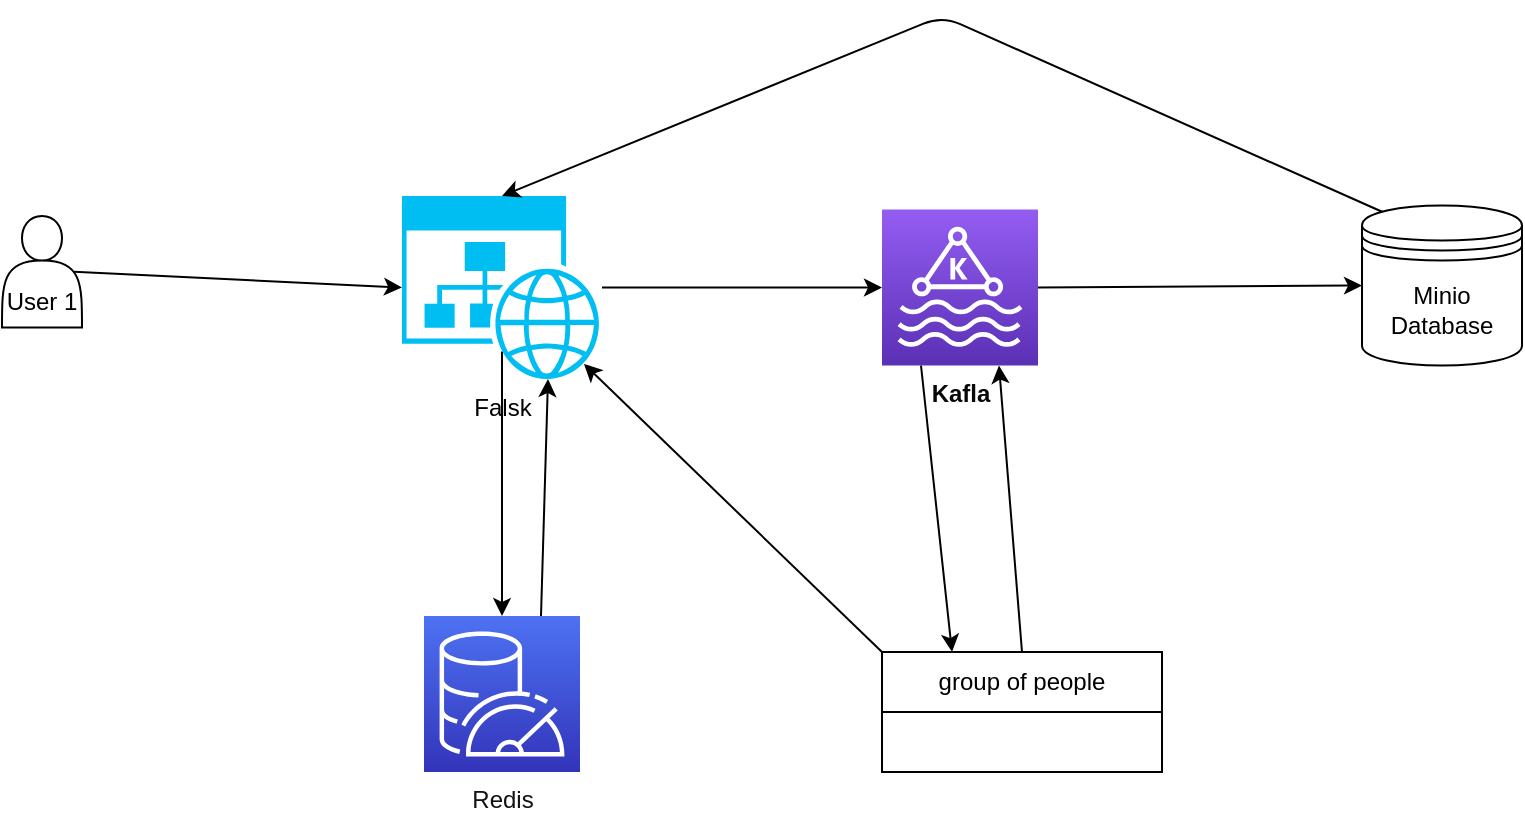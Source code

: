 <mxfile>
    <diagram id="QVkk6h8P6b_rLCa2OUPU" name="Page-1">
        <mxGraphModel dx="925" dy="483" grid="1" gridSize="10" guides="1" tooltips="1" connect="1" arrows="1" fold="1" page="1" pageScale="1" pageWidth="850" pageHeight="1100" math="0" shadow="0">
            <root>
                <mxCell id="0"/>
                <mxCell id="1" parent="0"/>
                <mxCell id="4" style="edgeStyle=none;html=1;exitX=0.9;exitY=0.5;exitDx=0;exitDy=0;exitPerimeter=0;entryX=0;entryY=0.5;entryDx=0;entryDy=0;entryPerimeter=0;" parent="1" source="2" target="3" edge="1">
                    <mxGeometry relative="1" as="geometry"/>
                </mxCell>
                <mxCell id="2" value="&lt;br&gt;&lt;br&gt;User 1" style="shape=actor;whiteSpace=wrap;html=1;" parent="1" vertex="1">
                    <mxGeometry y="490" width="40" height="55.75" as="geometry"/>
                </mxCell>
                <mxCell id="8" style="edgeStyle=none;html=1;" parent="1" source="3" target="5" edge="1">
                    <mxGeometry relative="1" as="geometry"/>
                </mxCell>
                <mxCell id="12" style="edgeStyle=none;html=1;exitX=0.5;exitY=0.85;exitDx=0;exitDy=0;exitPerimeter=0;entryX=0.5;entryY=0;entryDx=0;entryDy=0;entryPerimeter=0;" parent="1" source="3" target="11" edge="1">
                    <mxGeometry relative="1" as="geometry"/>
                </mxCell>
                <mxCell id="3" value="Falsk" style="verticalLabelPosition=bottom;html=1;verticalAlign=top;align=center;strokeColor=none;fillColor=#00BEF2;shape=mxgraph.azure.website_generic;pointerEvents=1;" parent="1" vertex="1">
                    <mxGeometry x="200" y="480" width="100" height="91.5" as="geometry"/>
                </mxCell>
                <mxCell id="10" style="edgeStyle=none;html=1;exitX=1;exitY=0.5;exitDx=0;exitDy=0;exitPerimeter=0;entryX=0;entryY=0.5;entryDx=0;entryDy=0;" parent="1" source="5" target="9" edge="1">
                    <mxGeometry relative="1" as="geometry"/>
                </mxCell>
                <mxCell id="19" style="edgeStyle=none;html=1;exitX=0.25;exitY=1;exitDx=0;exitDy=0;exitPerimeter=0;entryX=0.25;entryY=0;entryDx=0;entryDy=0;" parent="1" source="5" target="15" edge="1">
                    <mxGeometry relative="1" as="geometry"/>
                </mxCell>
                <mxCell id="5" value="&lt;b&gt;&lt;font color=&quot;#080808&quot;&gt;Kafla&lt;/font&gt;&lt;/b&gt;" style="sketch=0;points=[[0,0,0],[0.25,0,0],[0.5,0,0],[0.75,0,0],[1,0,0],[0,1,0],[0.25,1,0],[0.5,1,0],[0.75,1,0],[1,1,0],[0,0.25,0],[0,0.5,0],[0,0.75,0],[1,0.25,0],[1,0.5,0],[1,0.75,0]];outlineConnect=0;fontColor=#232F3E;gradientColor=#945DF2;gradientDirection=north;fillColor=#5A30B5;strokeColor=#ffffff;dashed=0;verticalLabelPosition=bottom;verticalAlign=top;align=center;html=1;fontSize=12;fontStyle=0;aspect=fixed;shape=mxgraph.aws4.resourceIcon;resIcon=mxgraph.aws4.managed_streaming_for_kafka;" parent="1" vertex="1">
                    <mxGeometry x="440" y="486.75" width="78" height="78" as="geometry"/>
                </mxCell>
                <mxCell id="14" style="edgeStyle=none;html=1;exitX=0.15;exitY=0.05;exitDx=0;exitDy=0;exitPerimeter=0;entryX=0.5;entryY=0;entryDx=0;entryDy=0;entryPerimeter=0;" parent="1" source="9" target="3" edge="1">
                    <mxGeometry relative="1" as="geometry">
                        <Array as="points">
                            <mxPoint x="470" y="390"/>
                        </Array>
                    </mxGeometry>
                </mxCell>
                <mxCell id="9" value="Minio Database" style="shape=datastore;whiteSpace=wrap;html=1;" parent="1" vertex="1">
                    <mxGeometry x="680" y="484.75" width="80" height="80" as="geometry"/>
                </mxCell>
                <mxCell id="13" style="edgeStyle=none;html=1;exitX=0.75;exitY=0;exitDx=0;exitDy=0;exitPerimeter=0;entryX=0.73;entryY=1;entryDx=0;entryDy=0;entryPerimeter=0;" parent="1" source="11" target="3" edge="1">
                    <mxGeometry relative="1" as="geometry"/>
                </mxCell>
                <mxCell id="11" value="&lt;font color=&quot;#121212&quot;&gt;Redis&lt;/font&gt;" style="sketch=0;points=[[0,0,0],[0.25,0,0],[0.5,0,0],[0.75,0,0],[1,0,0],[0,1,0],[0.25,1,0],[0.5,1,0],[0.75,1,0],[1,1,0],[0,0.25,0],[0,0.5,0],[0,0.75,0],[1,0.25,0],[1,0.5,0],[1,0.75,0]];outlineConnect=0;fontColor=#232F3E;gradientColor=#4D72F3;gradientDirection=north;fillColor=#3334B9;strokeColor=#ffffff;dashed=0;verticalLabelPosition=bottom;verticalAlign=top;align=center;html=1;fontSize=12;fontStyle=0;aspect=fixed;shape=mxgraph.aws4.resourceIcon;resIcon=mxgraph.aws4.memorydb_for_redis;" parent="1" vertex="1">
                    <mxGeometry x="211" y="690" width="78" height="78" as="geometry"/>
                </mxCell>
                <mxCell id="20" style="edgeStyle=none;html=1;exitX=0.5;exitY=0;exitDx=0;exitDy=0;entryX=0.75;entryY=1;entryDx=0;entryDy=0;entryPerimeter=0;" parent="1" source="15" target="5" edge="1">
                    <mxGeometry relative="1" as="geometry"/>
                </mxCell>
                <mxCell id="21" style="edgeStyle=none;html=1;exitX=0;exitY=0;exitDx=0;exitDy=0;entryX=0.91;entryY=0.918;entryDx=0;entryDy=0;entryPerimeter=0;" parent="1" source="15" target="3" edge="1">
                    <mxGeometry relative="1" as="geometry"/>
                </mxCell>
                <mxCell id="15" value="group of people" style="swimlane;fontStyle=0;childLayout=stackLayout;horizontal=1;startSize=30;horizontalStack=0;resizeParent=1;resizeParentMax=0;resizeLast=0;collapsible=1;marginBottom=0;whiteSpace=wrap;html=1;" parent="1" vertex="1">
                    <mxGeometry x="440" y="708" width="140" height="60" as="geometry"/>
                </mxCell>
            </root>
        </mxGraphModel>
    </diagram>
</mxfile>